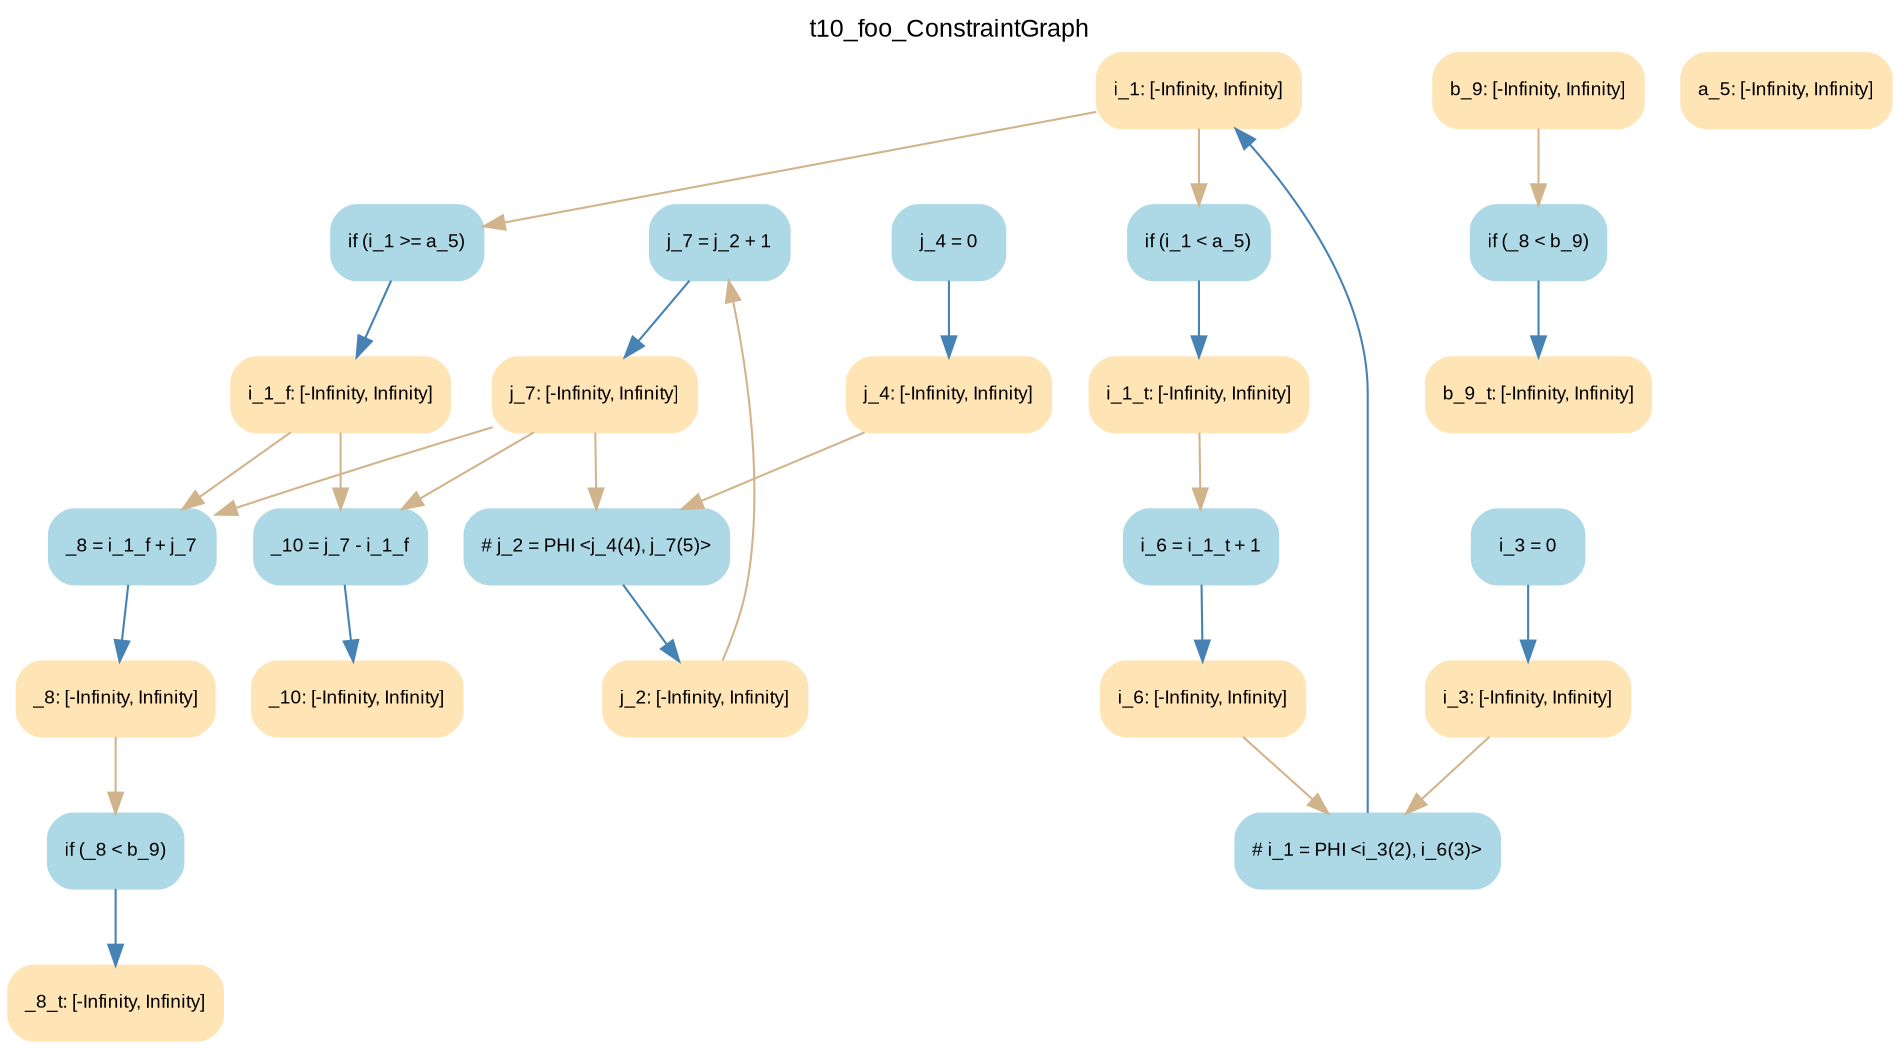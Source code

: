 digraph t10_foo_ConstraintGraph { 
	label=t10_foo_ConstraintGraph
	center=true
	labelloc=top
	fontname=Arial
	fontsize=12
	edge[fontname=Arial, fontsize=10]
	node[fontname=Arial, fontsize=9]

		Node_0 -> Node_1 [color=steelblue]
		Node_2 -> Node_3 [color=steelblue]
		Node_4 -> Node_5 [color=steelblue]
		Node_6 -> Node_7 [color=steelblue]
		Node_8 -> Node_9 [color=steelblue]
		Node_10 -> Node_11 [color=steelblue]
		Node_12 -> Node_13 [color=steelblue]
		Node_14 -> Node_15 [color=steelblue]
		Node_16 -> Node_17 [color=steelblue]
		Node_18 -> Node_19 [color=steelblue]
		Node_20 -> Node_21 [color=steelblue]
		Node_22 -> Node_23 [color=steelblue]
		Node_11 -> Node_6 [color=tan]
		Node_11 -> Node_22 [color=tan]
		Node_1 -> Node_6 [color=tan]
		Node_1 -> Node_8 [color=tan]
		Node_1 -> Node_22 [color=tan]
		Node_13 -> Node_20 [color=tan]
		Node_9 -> Node_0 [color=tan]
		Node_17 -> Node_8 [color=tan]
		Node_24 -> Node_14 [color=tan]
		Node_3 -> Node_20 [color=tan]
		Node_19 -> Node_12 [color=tan]
		Node_7 -> Node_4 [color=tan]
		Node_21 -> Node_10 [color=tan]
		Node_21 -> Node_18 [color=tan]

	Node_0 [fillcolor=lightblue, color=lightblue, shape=Mrecord, style=filled, label="{ j_7 = j_2 + 1 }"]
	Node_2 [fillcolor=lightblue, color=lightblue, shape=Mrecord, style=filled, label="{ i_3 = 0 }"]
	Node_4 [fillcolor=lightblue, color=lightblue, shape=Mrecord, style=filled, label="{ if (_8 \< b_9) }"]
	Node_6 [fillcolor=lightblue, color=lightblue, shape=Mrecord, style=filled, label="{ _8 = i_1_f + j_7 }"]
	Node_8 [fillcolor=lightblue, color=lightblue, shape=Mrecord, style=filled, label="{ # j_2 = PHI \<j_4(4), j_7(5)\> }"]
	Node_10 [fillcolor=lightblue, color=lightblue, shape=Mrecord, style=filled, label="{ if (i_1 \>= a_5) }"]
	Node_12 [fillcolor=lightblue, color=lightblue, shape=Mrecord, style=filled, label="{ i_6 = i_1_t + 1 }"]
	Node_14 [fillcolor=lightblue, color=lightblue, shape=Mrecord, style=filled, label="{ if (_8 \< b_9) }"]
	Node_16 [fillcolor=lightblue, color=lightblue, shape=Mrecord, style=filled, label="{ j_4 = 0 }"]
	Node_18 [fillcolor=lightblue, color=lightblue, shape=Mrecord, style=filled, label="{ if (i_1 \< a_5) }"]
	Node_20 [fillcolor=lightblue, color=lightblue, shape=Mrecord, style=filled, label="{ # i_1 = PHI \<i_3(2), i_6(3)\> }"]
	Node_22 [fillcolor=lightblue, color=lightblue, shape=Mrecord, style=filled, label="{ _10 = j_7 - i_1_f }"]
	Node_11 [fillcolor=moccasin, color=moccasin, shape=Mrecord, style=filled, label="{ i_1_f: \[-Infinity, Infinity\] }"]
	Node_1 [fillcolor=moccasin, color=moccasin, shape=Mrecord, style=filled, label="{ j_7: \[-Infinity, Infinity\] }"]
	Node_13 [fillcolor=moccasin, color=moccasin, shape=Mrecord, style=filled, label="{ i_6: \[-Infinity, Infinity\] }"]
	Node_23 [fillcolor=moccasin, color=moccasin, shape=Mrecord, style=filled, label="{ _10: \[-Infinity, Infinity\] }"]
	Node_9 [fillcolor=moccasin, color=moccasin, shape=Mrecord, style=filled, label="{ j_2: \[-Infinity, Infinity\] }"]
	Node_17 [fillcolor=moccasin, color=moccasin, shape=Mrecord, style=filled, label="{ j_4: \[-Infinity, Infinity\] }"]
	Node_15 [fillcolor=moccasin, color=moccasin, shape=Mrecord, style=filled, label="{ b_9_t: \[-Infinity, Infinity\] }"]
	Node_24 [fillcolor=moccasin, color=moccasin, shape=Mrecord, style=filled, label="{ b_9: \[-Infinity, Infinity\] }"]
	Node_3 [fillcolor=moccasin, color=moccasin, shape=Mrecord, style=filled, label="{ i_3: \[-Infinity, Infinity\] }"]
	Node_25 [fillcolor=moccasin, color=moccasin, shape=Mrecord, style=filled, label="{ a_5: \[-Infinity, Infinity\] }"]
	Node_19 [fillcolor=moccasin, color=moccasin, shape=Mrecord, style=filled, label="{ i_1_t: \[-Infinity, Infinity\] }"]
	Node_5 [fillcolor=moccasin, color=moccasin, shape=Mrecord, style=filled, label="{ _8_t: \[-Infinity, Infinity\] }"]
	Node_7 [fillcolor=moccasin, color=moccasin, shape=Mrecord, style=filled, label="{ _8: \[-Infinity, Infinity\] }"]
	Node_21 [fillcolor=moccasin, color=moccasin, shape=Mrecord, style=filled, label="{ i_1: \[-Infinity, Infinity\] }"]
}
